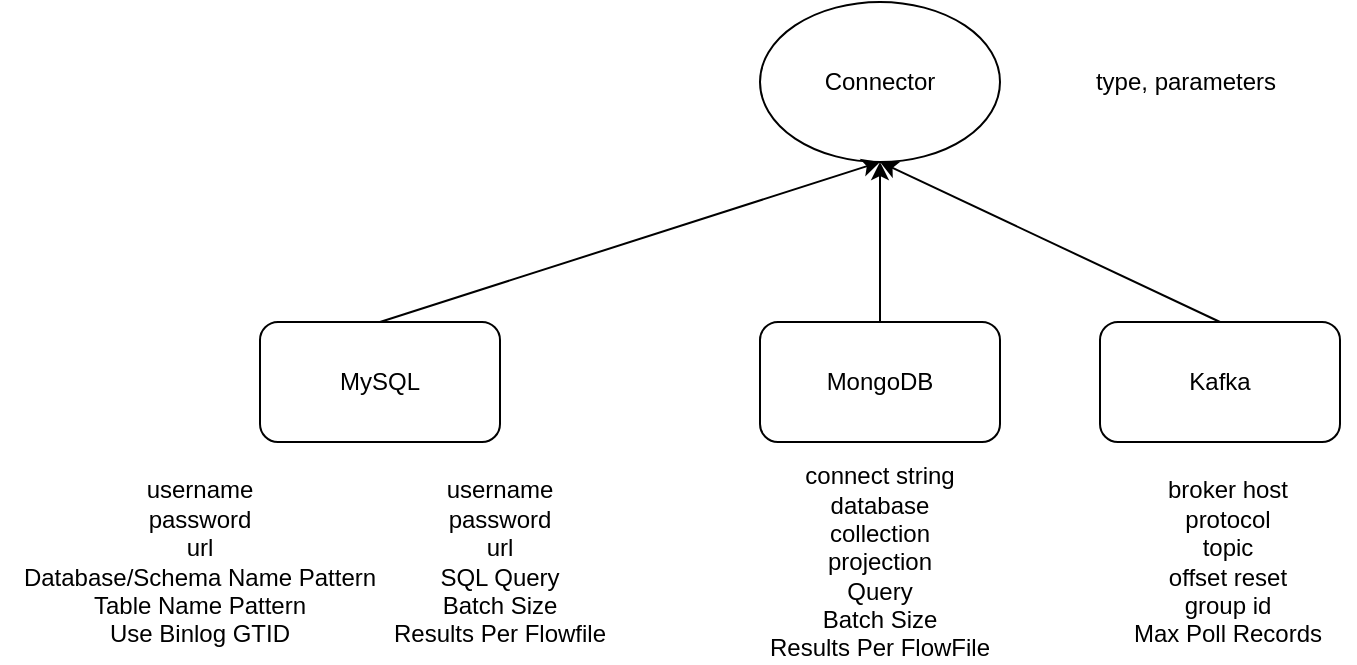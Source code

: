 <mxfile version="12.7.2" type="github"><diagram id="YEQ2tsfvSN8hFeaIQak_" name="Page-1"><mxGraphModel dx="2013" dy="715" grid="1" gridSize="10" guides="1" tooltips="1" connect="1" arrows="1" fold="1" page="1" pageScale="1" pageWidth="827" pageHeight="1169" math="0" shadow="0"><root><mxCell id="0"/><mxCell id="1" parent="0"/><mxCell id="XBEduGp3MnczDvnsTc7I-1" value="Connector" style="ellipse;whiteSpace=wrap;html=1;" parent="1" vertex="1"><mxGeometry x="200" y="150" width="120" height="80" as="geometry"/></mxCell><mxCell id="XBEduGp3MnczDvnsTc7I-5" style="rounded=0;orthogonalLoop=1;jettySize=auto;html=1;exitX=0.5;exitY=0;exitDx=0;exitDy=0;entryX=0.5;entryY=1;entryDx=0;entryDy=0;" parent="1" source="XBEduGp3MnczDvnsTc7I-2" target="XBEduGp3MnczDvnsTc7I-1" edge="1"><mxGeometry relative="1" as="geometry"/></mxCell><mxCell id="XBEduGp3MnczDvnsTc7I-2" value="MySQL" style="rounded=1;whiteSpace=wrap;html=1;" parent="1" vertex="1"><mxGeometry x="-50" y="310" width="120" height="60" as="geometry"/></mxCell><mxCell id="XBEduGp3MnczDvnsTc7I-6" style="edgeStyle=none;rounded=0;orthogonalLoop=1;jettySize=auto;html=1;exitX=0.5;exitY=0;exitDx=0;exitDy=0;" parent="1" source="XBEduGp3MnczDvnsTc7I-3" edge="1"><mxGeometry relative="1" as="geometry"><mxPoint x="260" y="230" as="targetPoint"/></mxGeometry></mxCell><mxCell id="XBEduGp3MnczDvnsTc7I-3" value="MongoDB" style="rounded=1;whiteSpace=wrap;html=1;" parent="1" vertex="1"><mxGeometry x="200" y="310" width="120" height="60" as="geometry"/></mxCell><mxCell id="XBEduGp3MnczDvnsTc7I-7" style="edgeStyle=none;rounded=0;orthogonalLoop=1;jettySize=auto;html=1;exitX=0.5;exitY=0;exitDx=0;exitDy=0;" parent="1" source="XBEduGp3MnczDvnsTc7I-4" edge="1"><mxGeometry relative="1" as="geometry"><mxPoint x="260" y="230" as="targetPoint"/></mxGeometry></mxCell><mxCell id="XBEduGp3MnczDvnsTc7I-4" value="Kafka" style="rounded=1;whiteSpace=wrap;html=1;" parent="1" vertex="1"><mxGeometry x="370" y="310" width="120" height="60" as="geometry"/></mxCell><mxCell id="XBEduGp3MnczDvnsTc7I-8" value="username&lt;br&gt;password&lt;br&gt;url&lt;br&gt;Database/Schema Name Pattern&lt;br&gt;Table Name Pattern&lt;br&gt;Use Binlog GTID" style="text;html=1;strokeColor=none;fillColor=none;align=center;verticalAlign=middle;whiteSpace=wrap;rounded=0;" parent="1" vertex="1"><mxGeometry x="-180" y="420" width="200" height="20" as="geometry"/></mxCell><mxCell id="XBEduGp3MnczDvnsTc7I-9" value="connect string&lt;br&gt;database&lt;br&gt;collection&lt;br&gt;projection&lt;br&gt;Query&lt;br&gt;Batch Size&lt;br&gt;Results Per FlowFile" style="text;html=1;strokeColor=none;fillColor=none;align=center;verticalAlign=middle;whiteSpace=wrap;rounded=0;" parent="1" vertex="1"><mxGeometry x="200" y="420" width="120" height="20" as="geometry"/></mxCell><mxCell id="XBEduGp3MnczDvnsTc7I-10" value="broker host&lt;br&gt;protocol&lt;br&gt;topic&lt;br&gt;offset reset&lt;br&gt;group id&lt;br&gt;Max Poll Records" style="text;html=1;strokeColor=none;fillColor=none;align=center;verticalAlign=middle;whiteSpace=wrap;rounded=0;" parent="1" vertex="1"><mxGeometry x="370" y="400" width="127.5" height="60" as="geometry"/></mxCell><mxCell id="XBEduGp3MnczDvnsTc7I-15" value="username&lt;br&gt;password&lt;br&gt;url&lt;br&gt;SQL Query&lt;br&gt;Batch Size&lt;br&gt;Results Per Flowfile" style="text;html=1;strokeColor=none;fillColor=none;align=center;verticalAlign=middle;whiteSpace=wrap;rounded=0;" parent="1" vertex="1"><mxGeometry x="-30" y="420" width="200" height="20" as="geometry"/></mxCell><mxCell id="XBEduGp3MnczDvnsTc7I-16" value="type, parameters" style="text;html=1;strokeColor=none;fillColor=none;align=center;verticalAlign=middle;whiteSpace=wrap;rounded=0;" parent="1" vertex="1"><mxGeometry x="343" y="180" width="140" height="20" as="geometry"/></mxCell><mxCell id="XBEduGp3MnczDvnsTc7I-17" style="edgeStyle=none;rounded=0;orthogonalLoop=1;jettySize=auto;html=1;exitX=0.5;exitY=0;exitDx=0;exitDy=0;" parent="1" source="XBEduGp3MnczDvnsTc7I-16" target="XBEduGp3MnczDvnsTc7I-16" edge="1"><mxGeometry relative="1" as="geometry"/></mxCell><mxCell id="XBEduGp3MnczDvnsTc7I-18" style="edgeStyle=none;rounded=0;orthogonalLoop=1;jettySize=auto;html=1;exitX=0.5;exitY=0;exitDx=0;exitDy=0;" parent="1" source="XBEduGp3MnczDvnsTc7I-15" target="XBEduGp3MnczDvnsTc7I-15" edge="1"><mxGeometry relative="1" as="geometry"/></mxCell></root></mxGraphModel></diagram></mxfile>